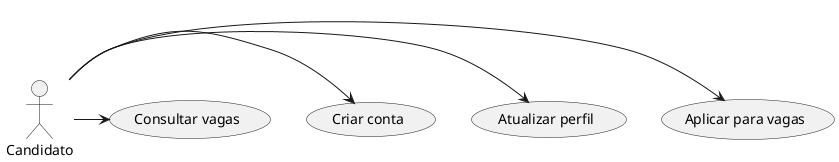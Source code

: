 @startuml

:Candidato: -> (Aplicar para vagas)
:Candidato: -> (Atualizar perfil)
:Candidato: -> (Criar conta)
:Candidato: -> (Consultar vagas)

@enduml